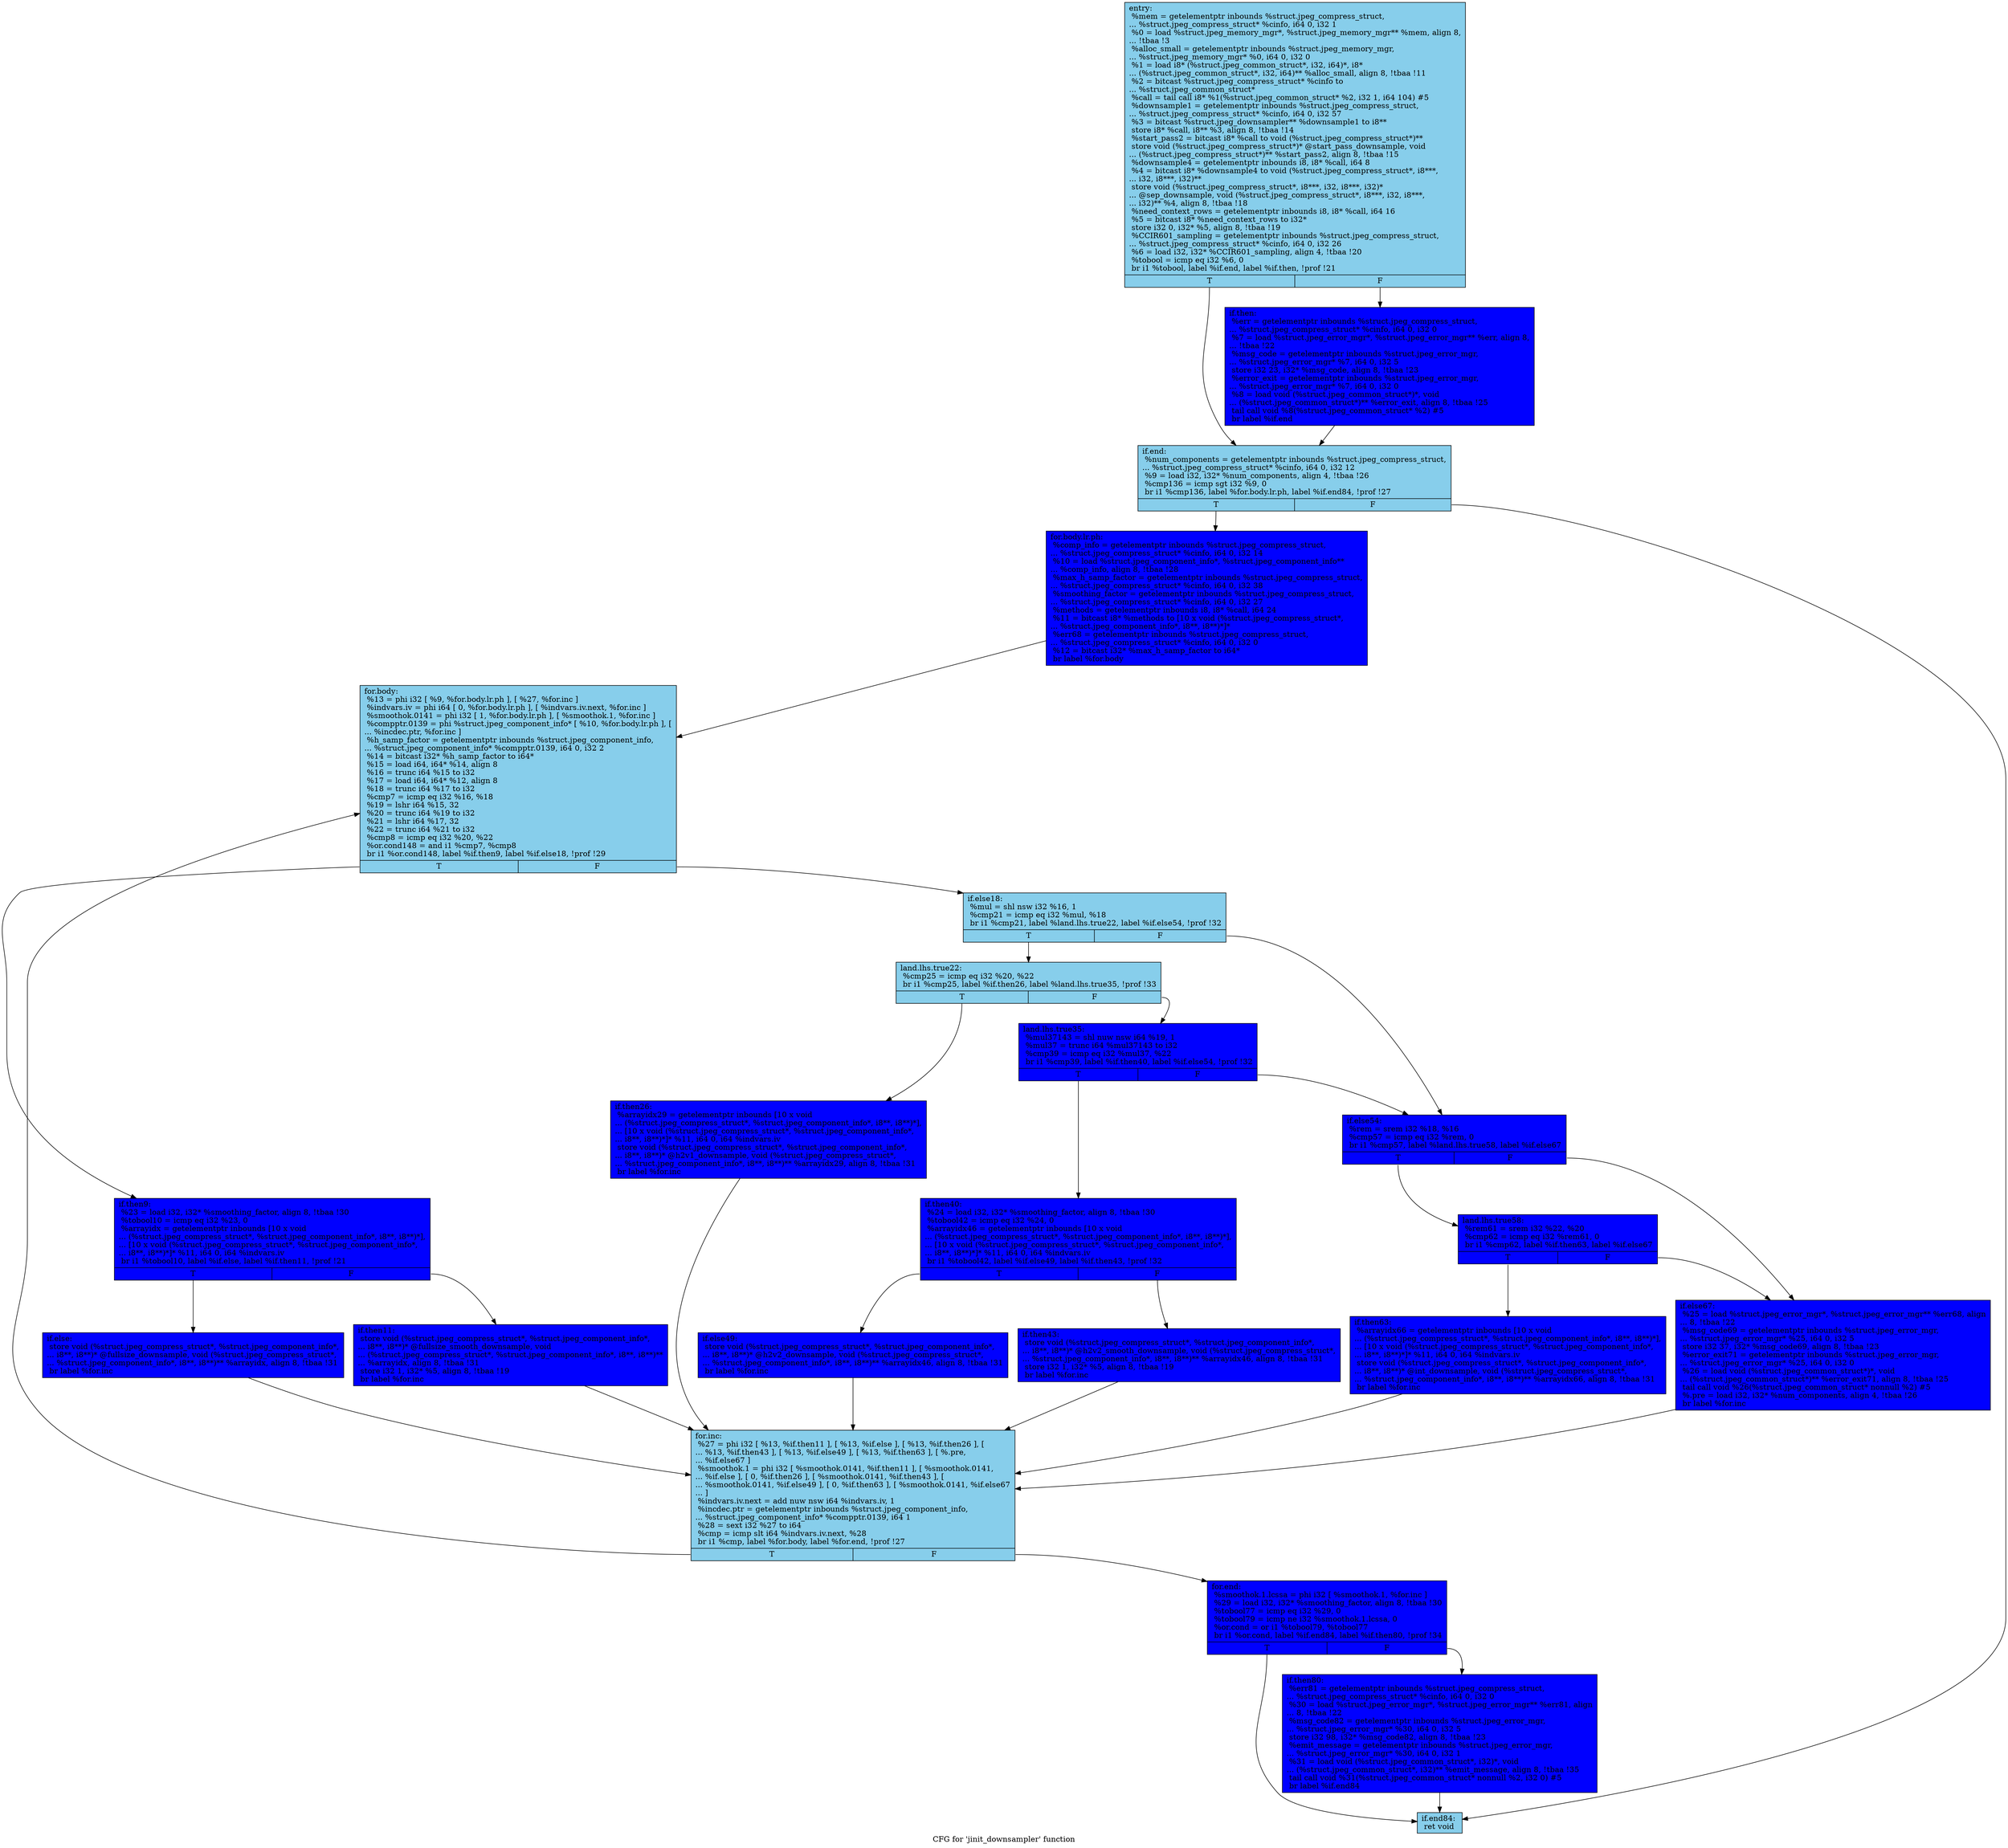 digraph "CFG for 'jinit_downsampler' function" {
	label="CFG for 'jinit_downsampler' function";

	Node0x58a85f0 [shape=record, style = filled, fillcolor = skyblue, label="{entry:\l  %mem = getelementptr inbounds %struct.jpeg_compress_struct,\l... %struct.jpeg_compress_struct* %cinfo, i64 0, i32 1\l  %0 = load %struct.jpeg_memory_mgr*, %struct.jpeg_memory_mgr** %mem, align 8,\l... !tbaa !3\l  %alloc_small = getelementptr inbounds %struct.jpeg_memory_mgr,\l... %struct.jpeg_memory_mgr* %0, i64 0, i32 0\l  %1 = load i8* (%struct.jpeg_common_struct*, i32, i64)*, i8*\l... (%struct.jpeg_common_struct*, i32, i64)** %alloc_small, align 8, !tbaa !11\l  %2 = bitcast %struct.jpeg_compress_struct* %cinfo to\l... %struct.jpeg_common_struct*\l  %call = tail call i8* %1(%struct.jpeg_common_struct* %2, i32 1, i64 104) #5\l  %downsample1 = getelementptr inbounds %struct.jpeg_compress_struct,\l... %struct.jpeg_compress_struct* %cinfo, i64 0, i32 57\l  %3 = bitcast %struct.jpeg_downsampler** %downsample1 to i8**\l  store i8* %call, i8** %3, align 8, !tbaa !14\l  %start_pass2 = bitcast i8* %call to void (%struct.jpeg_compress_struct*)**\l  store void (%struct.jpeg_compress_struct*)* @start_pass_downsample, void\l... (%struct.jpeg_compress_struct*)** %start_pass2, align 8, !tbaa !15\l  %downsample4 = getelementptr inbounds i8, i8* %call, i64 8\l  %4 = bitcast i8* %downsample4 to void (%struct.jpeg_compress_struct*, i8***,\l... i32, i8***, i32)**\l  store void (%struct.jpeg_compress_struct*, i8***, i32, i8***, i32)*\l... @sep_downsample, void (%struct.jpeg_compress_struct*, i8***, i32, i8***,\l... i32)** %4, align 8, !tbaa !18\l  %need_context_rows = getelementptr inbounds i8, i8* %call, i64 16\l  %5 = bitcast i8* %need_context_rows to i32*\l  store i32 0, i32* %5, align 8, !tbaa !19\l  %CCIR601_sampling = getelementptr inbounds %struct.jpeg_compress_struct,\l... %struct.jpeg_compress_struct* %cinfo, i64 0, i32 26\l  %6 = load i32, i32* %CCIR601_sampling, align 4, !tbaa !20\l  %tobool = icmp eq i32 %6, 0\l  br i1 %tobool, label %if.end, label %if.then, !prof !21\l|{<s0>T|<s1>F}}"];
	Node0x58a85f0:s0 -> Node0x58ab610;
	Node0x58a85f0:s1 -> Node0x58ab6e0;
	Node0x58ab6e0 [shape=record, style = filled, fillcolor = blue, label="{if.then:                                          \l  %err = getelementptr inbounds %struct.jpeg_compress_struct,\l... %struct.jpeg_compress_struct* %cinfo, i64 0, i32 0\l  %7 = load %struct.jpeg_error_mgr*, %struct.jpeg_error_mgr** %err, align 8,\l... !tbaa !22\l  %msg_code = getelementptr inbounds %struct.jpeg_error_mgr,\l... %struct.jpeg_error_mgr* %7, i64 0, i32 5\l  store i32 23, i32* %msg_code, align 8, !tbaa !23\l  %error_exit = getelementptr inbounds %struct.jpeg_error_mgr,\l... %struct.jpeg_error_mgr* %7, i64 0, i32 0\l  %8 = load void (%struct.jpeg_common_struct*)*, void\l... (%struct.jpeg_common_struct*)** %error_exit, align 8, !tbaa !25\l  tail call void %8(%struct.jpeg_common_struct* %2) #5\l  br label %if.end\l}"];
	Node0x58ab6e0 -> Node0x58ab610;
	Node0x58ab610 [shape=record, style = filled, fillcolor = skyblue, label="{if.end:                                           \l  %num_components = getelementptr inbounds %struct.jpeg_compress_struct,\l... %struct.jpeg_compress_struct* %cinfo, i64 0, i32 12\l  %9 = load i32, i32* %num_components, align 4, !tbaa !26\l  %cmp136 = icmp sgt i32 %9, 0\l  br i1 %cmp136, label %for.body.lr.ph, label %if.end84, !prof !27\l|{<s0>T|<s1>F}}"];
	Node0x58ab610:s0 -> Node0x58ac5a0;
	Node0x58ab610:s1 -> Node0x58ac680;
	Node0x58ac5a0 [shape=record, style = filled, fillcolor = blue, label="{for.body.lr.ph:                                   \l  %comp_info = getelementptr inbounds %struct.jpeg_compress_struct,\l... %struct.jpeg_compress_struct* %cinfo, i64 0, i32 14\l  %10 = load %struct.jpeg_component_info*, %struct.jpeg_component_info**\l... %comp_info, align 8, !tbaa !28\l  %max_h_samp_factor = getelementptr inbounds %struct.jpeg_compress_struct,\l... %struct.jpeg_compress_struct* %cinfo, i64 0, i32 38\l  %smoothing_factor = getelementptr inbounds %struct.jpeg_compress_struct,\l... %struct.jpeg_compress_struct* %cinfo, i64 0, i32 27\l  %methods = getelementptr inbounds i8, i8* %call, i64 24\l  %11 = bitcast i8* %methods to [10 x void (%struct.jpeg_compress_struct*,\l... %struct.jpeg_component_info*, i8**, i8**)*]*\l  %err68 = getelementptr inbounds %struct.jpeg_compress_struct,\l... %struct.jpeg_compress_struct* %cinfo, i64 0, i32 0\l  %12 = bitcast i32* %max_h_samp_factor to i64*\l  br label %for.body\l}"];
	Node0x58ac5a0 -> Node0x58ab7e0;
	Node0x58ab7e0 [shape=record, style = filled, fillcolor = skyblue, label="{for.body:                                         \l  %13 = phi i32 [ %9, %for.body.lr.ph ], [ %27, %for.inc ]\l  %indvars.iv = phi i64 [ 0, %for.body.lr.ph ], [ %indvars.iv.next, %for.inc ]\l  %smoothok.0141 = phi i32 [ 1, %for.body.lr.ph ], [ %smoothok.1, %for.inc ]\l  %compptr.0139 = phi %struct.jpeg_component_info* [ %10, %for.body.lr.ph ], [\l... %incdec.ptr, %for.inc ]\l  %h_samp_factor = getelementptr inbounds %struct.jpeg_component_info,\l... %struct.jpeg_component_info* %compptr.0139, i64 0, i32 2\l  %14 = bitcast i32* %h_samp_factor to i64*\l  %15 = load i64, i64* %14, align 8\l  %16 = trunc i64 %15 to i32\l  %17 = load i64, i64* %12, align 8\l  %18 = trunc i64 %17 to i32\l  %cmp7 = icmp eq i32 %16, %18\l  %19 = lshr i64 %15, 32\l  %20 = trunc i64 %19 to i32\l  %21 = lshr i64 %17, 32\l  %22 = trunc i64 %21 to i32\l  %cmp8 = icmp eq i32 %20, %22\l  %or.cond148 = and i1 %cmp7, %cmp8\l  br i1 %or.cond148, label %if.then9, label %if.else18, !prof !29\l|{<s0>T|<s1>F}}"];
	Node0x58ab7e0:s0 -> Node0x58ae0d0;
	Node0x58ab7e0:s1 -> Node0x58ae1b0;
	Node0x58ae0d0 [shape=record, style = filled, fillcolor = blue, label="{if.then9:                                         \l  %23 = load i32, i32* %smoothing_factor, align 8, !tbaa !30\l  %tobool10 = icmp eq i32 %23, 0\l  %arrayidx = getelementptr inbounds [10 x void\l... (%struct.jpeg_compress_struct*, %struct.jpeg_component_info*, i8**, i8**)*],\l... [10 x void (%struct.jpeg_compress_struct*, %struct.jpeg_component_info*,\l... i8**, i8**)*]* %11, i64 0, i64 %indvars.iv\l  br i1 %tobool10, label %if.else, label %if.then11, !prof !21\l|{<s0>T|<s1>F}}"];
	Node0x58ae0d0:s0 -> Node0x58ae700;
	Node0x58ae0d0:s1 -> Node0x58ae7d0;
	Node0x58ae7d0 [shape=record, style = filled, fillcolor = blue, label="{if.then11:                                        \l  store void (%struct.jpeg_compress_struct*, %struct.jpeg_component_info*,\l... i8**, i8**)* @fullsize_smooth_downsample, void\l... (%struct.jpeg_compress_struct*, %struct.jpeg_component_info*, i8**, i8**)**\l... %arrayidx, align 8, !tbaa !31\l  store i32 1, i32* %5, align 8, !tbaa !19\l  br label %for.inc\l}"];
	Node0x58ae7d0 -> Node0x58ad360;
	Node0x58ae700 [shape=record, style = filled, fillcolor = blue, label="{if.else:                                          \l  store void (%struct.jpeg_compress_struct*, %struct.jpeg_component_info*,\l... i8**, i8**)* @fullsize_downsample, void (%struct.jpeg_compress_struct*,\l... %struct.jpeg_component_info*, i8**, i8**)** %arrayidx, align 8, !tbaa !31\l  br label %for.inc\l}"];
	Node0x58ae700 -> Node0x58ad360;
	Node0x58ae1b0 [shape=record, style = filled, fillcolor = skyblue, label="{if.else18:                                        \l  %mul = shl nsw i32 %16, 1\l  %cmp21 = icmp eq i32 %mul, %18\l  br i1 %cmp21, label %land.lhs.true22, label %if.else54, !prof !32\l|{<s0>T|<s1>F}}"];
	Node0x58ae1b0:s0 -> Node0x58a73a0;
	Node0x58ae1b0:s1 -> Node0x58a73f0;
	Node0x58a73a0 [shape=record, style = filled, fillcolor = skyblue, label="{land.lhs.true22:                                  \l  %cmp25 = icmp eq i32 %20, %22\l  br i1 %cmp25, label %if.then26, label %land.lhs.true35, !prof !33\l|{<s0>T|<s1>F}}"];
	Node0x58a73a0:s0 -> Node0x58b0a90;
	Node0x58a73a0:s1 -> Node0x58b0b10;
	Node0x58b0a90 [shape=record, style = filled, fillcolor = blue, label="{if.then26:                                        \l  %arrayidx29 = getelementptr inbounds [10 x void\l... (%struct.jpeg_compress_struct*, %struct.jpeg_component_info*, i8**, i8**)*],\l... [10 x void (%struct.jpeg_compress_struct*, %struct.jpeg_component_info*,\l... i8**, i8**)*]* %11, i64 0, i64 %indvars.iv\l  store void (%struct.jpeg_compress_struct*, %struct.jpeg_component_info*,\l... i8**, i8**)* @h2v1_downsample, void (%struct.jpeg_compress_struct*,\l... %struct.jpeg_component_info*, i8**, i8**)** %arrayidx29, align 8, !tbaa !31\l  br label %for.inc\l}"];
	Node0x58b0a90 -> Node0x58ad360;
	Node0x58b0b10 [shape=record, style = filled, fillcolor = blue, label="{land.lhs.true35:                                  \l  %mul37143 = shl nuw nsw i64 %19, 1\l  %mul37 = trunc i64 %mul37143 to i32\l  %cmp39 = icmp eq i32 %mul37, %22\l  br i1 %cmp39, label %if.then40, label %if.else54, !prof !32\l|{<s0>T|<s1>F}}"];
	Node0x58b0b10:s0 -> Node0x58ad080;
	Node0x58b0b10:s1 -> Node0x58a73f0;
	Node0x58ad080 [shape=record, style = filled, fillcolor = blue, label="{if.then40:                                        \l  %24 = load i32, i32* %smoothing_factor, align 8, !tbaa !30\l  %tobool42 = icmp eq i32 %24, 0\l  %arrayidx46 = getelementptr inbounds [10 x void\l... (%struct.jpeg_compress_struct*, %struct.jpeg_component_info*, i8**, i8**)*],\l... [10 x void (%struct.jpeg_compress_struct*, %struct.jpeg_component_info*,\l... i8**, i8**)*]* %11, i64 0, i64 %indvars.iv\l  br i1 %tobool42, label %if.else49, label %if.then43, !prof !32\l|{<s0>T|<s1>F}}"];
	Node0x58ad080:s0 -> Node0x58b2450;
	Node0x58ad080:s1 -> Node0x58b2530;
	Node0x58b2530 [shape=record, style = filled, fillcolor = blue, label="{if.then43:                                        \l  store void (%struct.jpeg_compress_struct*, %struct.jpeg_component_info*,\l... i8**, i8**)* @h2v2_smooth_downsample, void (%struct.jpeg_compress_struct*,\l... %struct.jpeg_component_info*, i8**, i8**)** %arrayidx46, align 8, !tbaa !31\l  store i32 1, i32* %5, align 8, !tbaa !19\l  br label %for.inc\l}"];
	Node0x58b2530 -> Node0x58ad360;
	Node0x58b2450 [shape=record, style = filled, fillcolor = blue, label="{if.else49:                                        \l  store void (%struct.jpeg_compress_struct*, %struct.jpeg_component_info*,\l... i8**, i8**)* @h2v2_downsample, void (%struct.jpeg_compress_struct*,\l... %struct.jpeg_component_info*, i8**, i8**)** %arrayidx46, align 8, !tbaa !31\l  br label %for.inc\l}"];
	Node0x58b2450 -> Node0x58ad360;
	Node0x58a73f0 [shape=record, style = filled, fillcolor = blue, label="{if.else54:                                        \l  %rem = srem i32 %18, %16\l  %cmp57 = icmp eq i32 %rem, 0\l  br i1 %cmp57, label %land.lhs.true58, label %if.else67\l|{<s0>T|<s1>F}}"];
	Node0x58a73f0:s0 -> Node0x58b2c80;
	Node0x58a73f0:s1 -> Node0x58b2d00;
	Node0x58b2c80 [shape=record, style = filled, fillcolor = blue, label="{land.lhs.true58:                                  \l  %rem61 = srem i32 %22, %20\l  %cmp62 = icmp eq i32 %rem61, 0\l  br i1 %cmp62, label %if.then63, label %if.else67\l|{<s0>T|<s1>F}}"];
	Node0x58b2c80:s0 -> Node0x58b2fb0;
	Node0x58b2c80:s1 -> Node0x58b2d00;
	Node0x58b2fb0 [shape=record, style = filled, fillcolor = blue, label="{if.then63:                                        \l  %arrayidx66 = getelementptr inbounds [10 x void\l... (%struct.jpeg_compress_struct*, %struct.jpeg_component_info*, i8**, i8**)*],\l... [10 x void (%struct.jpeg_compress_struct*, %struct.jpeg_component_info*,\l... i8**, i8**)*]* %11, i64 0, i64 %indvars.iv\l  store void (%struct.jpeg_compress_struct*, %struct.jpeg_component_info*,\l... i8**, i8**)* @int_downsample, void (%struct.jpeg_compress_struct*,\l... %struct.jpeg_component_info*, i8**, i8**)** %arrayidx66, align 8, !tbaa !31\l  br label %for.inc\l}"];
	Node0x58b2fb0 -> Node0x58ad360;
	Node0x58b2d00 [shape=record, style = filled, fillcolor = blue, label="{if.else67:                                        \l  %25 = load %struct.jpeg_error_mgr*, %struct.jpeg_error_mgr** %err68, align\l... 8, !tbaa !22\l  %msg_code69 = getelementptr inbounds %struct.jpeg_error_mgr,\l... %struct.jpeg_error_mgr* %25, i64 0, i32 5\l  store i32 37, i32* %msg_code69, align 8, !tbaa !23\l  %error_exit71 = getelementptr inbounds %struct.jpeg_error_mgr,\l... %struct.jpeg_error_mgr* %25, i64 0, i32 0\l  %26 = load void (%struct.jpeg_common_struct*)*, void\l... (%struct.jpeg_common_struct*)** %error_exit71, align 8, !tbaa !25\l  tail call void %26(%struct.jpeg_common_struct* nonnull %2) #5\l  %.pre = load i32, i32* %num_components, align 4, !tbaa !26\l  br label %for.inc\l}"];
	Node0x58b2d00 -> Node0x58ad360;
	Node0x58ad360 [shape=record, style = filled, fillcolor = skyblue, label="{for.inc:                                          \l  %27 = phi i32 [ %13, %if.then11 ], [ %13, %if.else ], [ %13, %if.then26 ], [\l... %13, %if.then43 ], [ %13, %if.else49 ], [ %13, %if.then63 ], [ %.pre,\l... %if.else67 ]\l  %smoothok.1 = phi i32 [ %smoothok.0141, %if.then11 ], [ %smoothok.0141,\l... %if.else ], [ 0, %if.then26 ], [ %smoothok.0141, %if.then43 ], [\l... %smoothok.0141, %if.else49 ], [ 0, %if.then63 ], [ %smoothok.0141, %if.else67\l... ]\l  %indvars.iv.next = add nuw nsw i64 %indvars.iv, 1\l  %incdec.ptr = getelementptr inbounds %struct.jpeg_component_info,\l... %struct.jpeg_component_info* %compptr.0139, i64 1\l  %28 = sext i32 %27 to i64\l  %cmp = icmp slt i64 %indvars.iv.next, %28\l  br i1 %cmp, label %for.body, label %for.end, !prof !27\l|{<s0>T|<s1>F}}"];
	Node0x58ad360:s0 -> Node0x58ab7e0;
	Node0x58ad360:s1 -> Node0x58b54d0;
	Node0x58b54d0 [shape=record, style = filled, fillcolor = blue, label="{for.end:                                          \l  %smoothok.1.lcssa = phi i32 [ %smoothok.1, %for.inc ]\l  %29 = load i32, i32* %smoothing_factor, align 8, !tbaa !30\l  %tobool77 = icmp eq i32 %29, 0\l  %tobool79 = icmp ne i32 %smoothok.1.lcssa, 0\l  %or.cond = or i1 %tobool79, %tobool77\l  br i1 %or.cond, label %if.end84, label %if.then80, !prof !34\l|{<s0>T|<s1>F}}"];
	Node0x58b54d0:s0 -> Node0x58ac680;
	Node0x58b54d0:s1 -> Node0x58b5d60;
	Node0x58b5d60 [shape=record, style = filled, fillcolor = blue, label="{if.then80:                                        \l  %err81 = getelementptr inbounds %struct.jpeg_compress_struct,\l... %struct.jpeg_compress_struct* %cinfo, i64 0, i32 0\l  %30 = load %struct.jpeg_error_mgr*, %struct.jpeg_error_mgr** %err81, align\l... 8, !tbaa !22\l  %msg_code82 = getelementptr inbounds %struct.jpeg_error_mgr,\l... %struct.jpeg_error_mgr* %30, i64 0, i32 5\l  store i32 98, i32* %msg_code82, align 8, !tbaa !23\l  %emit_message = getelementptr inbounds %struct.jpeg_error_mgr,\l... %struct.jpeg_error_mgr* %30, i64 0, i32 1\l  %31 = load void (%struct.jpeg_common_struct*, i32)*, void\l... (%struct.jpeg_common_struct*, i32)** %emit_message, align 8, !tbaa !35\l  tail call void %31(%struct.jpeg_common_struct* nonnull %2, i32 0) #5\l  br label %if.end84\l}"];
	Node0x58b5d60 -> Node0x58ac680;
	Node0x58ac680 [shape=record, style = filled, fillcolor = skyblue, label="{if.end84:                                         \l  ret void\l}"];
}
